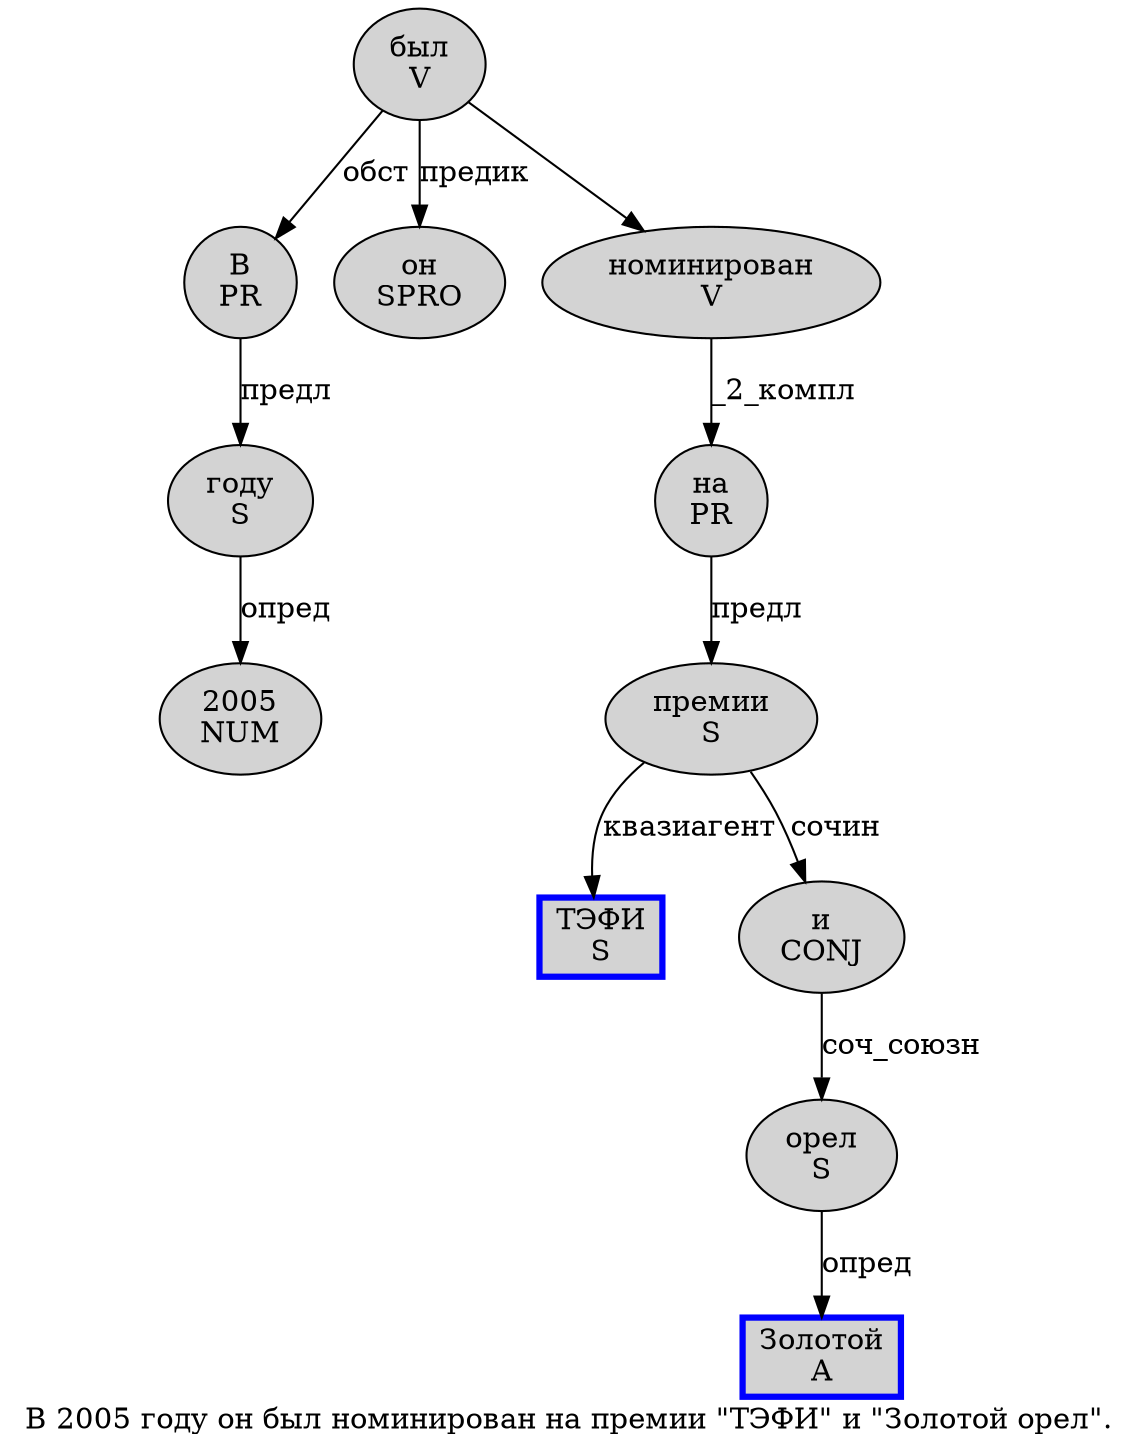 digraph SENTENCE_450 {
	graph [label="В 2005 году он был номинирован на премии \"ТЭФИ\" и \"Золотой орел\"."]
	node [style=filled]
		0 [label="В
PR" color="" fillcolor=lightgray penwidth=1 shape=ellipse]
		1 [label="2005
NUM" color="" fillcolor=lightgray penwidth=1 shape=ellipse]
		2 [label="году
S" color="" fillcolor=lightgray penwidth=1 shape=ellipse]
		3 [label="он
SPRO" color="" fillcolor=lightgray penwidth=1 shape=ellipse]
		4 [label="был
V" color="" fillcolor=lightgray penwidth=1 shape=ellipse]
		5 [label="номинирован
V" color="" fillcolor=lightgray penwidth=1 shape=ellipse]
		6 [label="на
PR" color="" fillcolor=lightgray penwidth=1 shape=ellipse]
		7 [label="премии
S" color="" fillcolor=lightgray penwidth=1 shape=ellipse]
		9 [label="ТЭФИ
S" color=blue fillcolor=lightgray penwidth=3 shape=box]
		11 [label="и
CONJ" color="" fillcolor=lightgray penwidth=1 shape=ellipse]
		13 [label="Золотой
A" color=blue fillcolor=lightgray penwidth=3 shape=box]
		14 [label="орел
S" color="" fillcolor=lightgray penwidth=1 shape=ellipse]
			4 -> 0 [label="обст"]
			4 -> 3 [label="предик"]
			4 -> 5
			11 -> 14 [label="соч_союзн"]
			0 -> 2 [label="предл"]
			6 -> 7 [label="предл"]
			14 -> 13 [label="опред"]
			2 -> 1 [label="опред"]
			5 -> 6 [label="_2_компл"]
			7 -> 9 [label="квазиагент"]
			7 -> 11 [label="сочин"]
}
